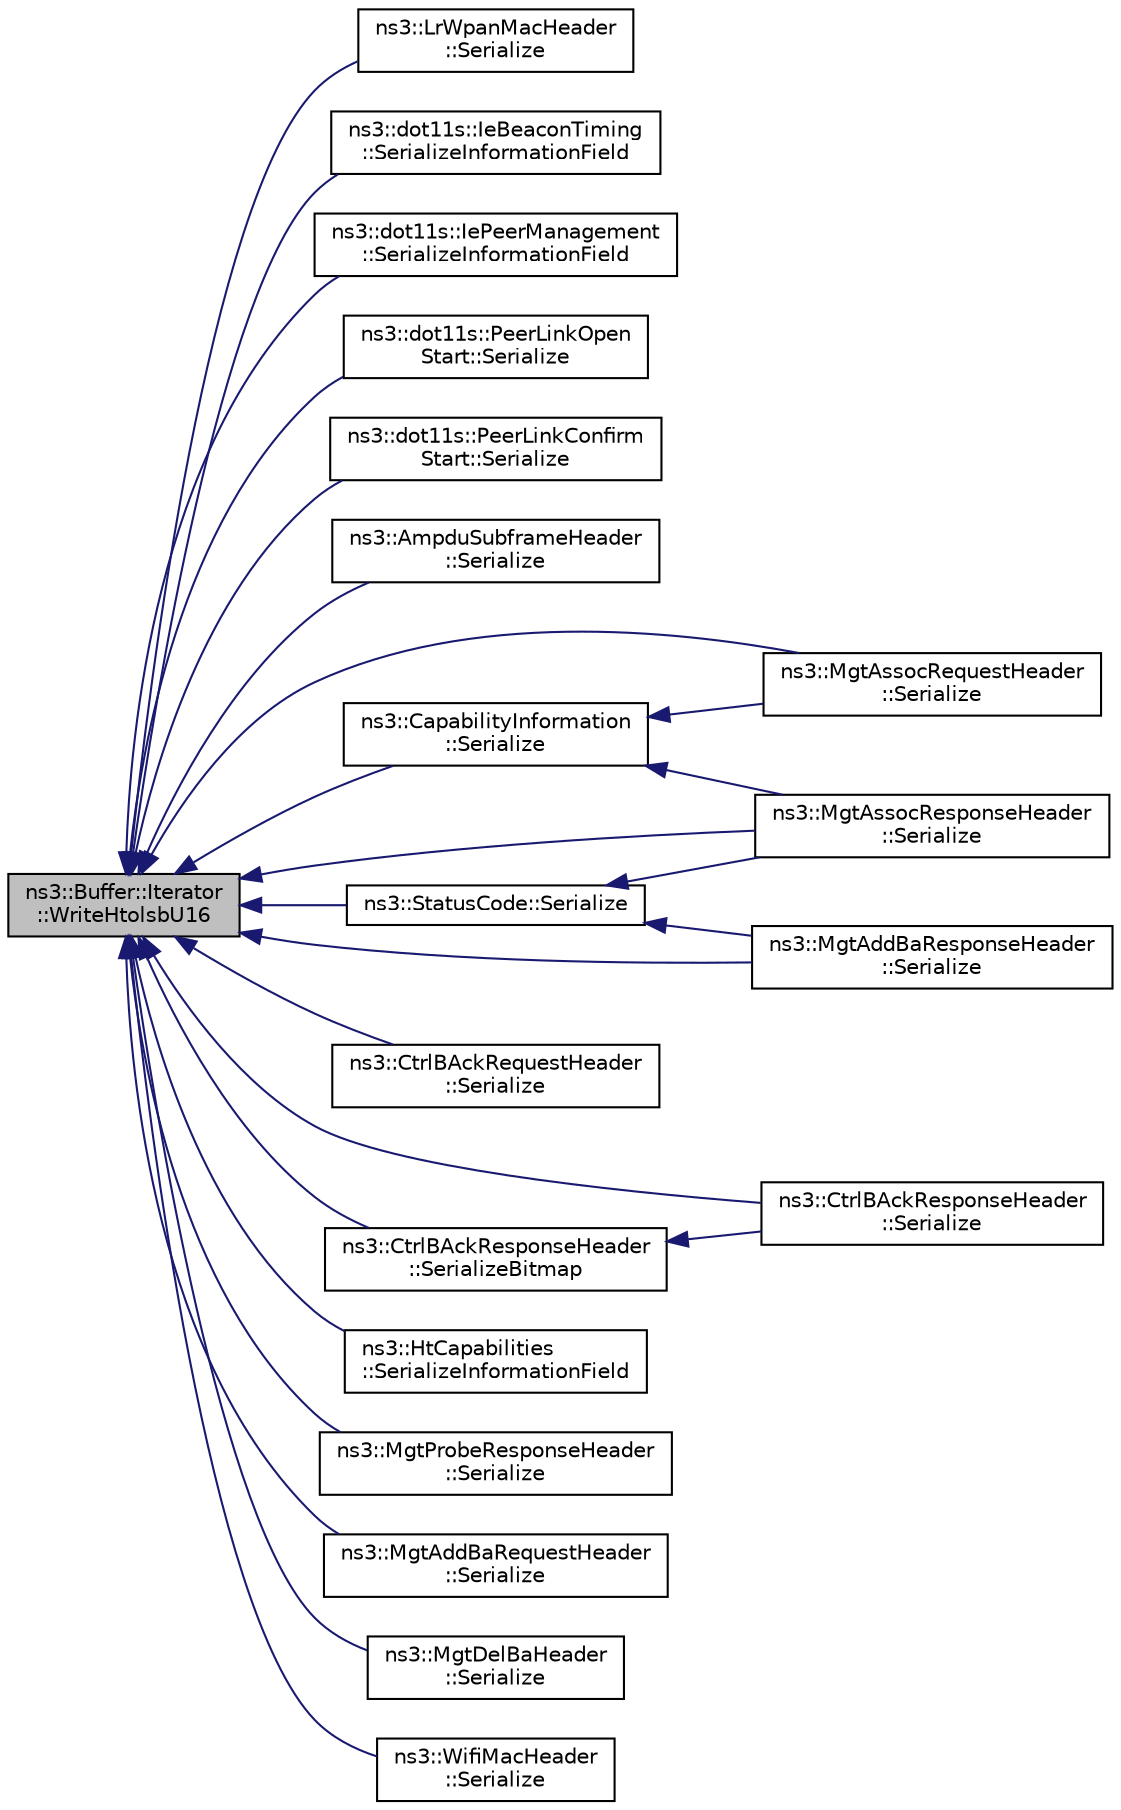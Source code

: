 digraph "ns3::Buffer::Iterator::WriteHtolsbU16"
{
  edge [fontname="Helvetica",fontsize="10",labelfontname="Helvetica",labelfontsize="10"];
  node [fontname="Helvetica",fontsize="10",shape=record];
  rankdir="LR";
  Node1 [label="ns3::Buffer::Iterator\l::WriteHtolsbU16",height=0.2,width=0.4,color="black", fillcolor="grey75", style="filled", fontcolor="black"];
  Node1 -> Node2 [dir="back",color="midnightblue",fontsize="10",style="solid"];
  Node2 [label="ns3::LrWpanMacHeader\l::Serialize",height=0.2,width=0.4,color="black", fillcolor="white", style="filled",URL="$d8/db7/classns3_1_1LrWpanMacHeader.html#ab68c4cf99f2c46ed910f8aec2bc3b61b"];
  Node1 -> Node3 [dir="back",color="midnightblue",fontsize="10",style="solid"];
  Node3 [label="ns3::dot11s::IeBeaconTiming\l::SerializeInformationField",height=0.2,width=0.4,color="black", fillcolor="white", style="filled",URL="$db/d28/classns3_1_1dot11s_1_1IeBeaconTiming.html#adb0b280c030851b413eec4df6ec4e0a9"];
  Node1 -> Node4 [dir="back",color="midnightblue",fontsize="10",style="solid"];
  Node4 [label="ns3::dot11s::IePeerManagement\l::SerializeInformationField",height=0.2,width=0.4,color="black", fillcolor="white", style="filled",URL="$d6/d50/classns3_1_1dot11s_1_1IePeerManagement.html#a32e95e044d5eb1b54c15845b48009730"];
  Node1 -> Node5 [dir="back",color="midnightblue",fontsize="10",style="solid"];
  Node5 [label="ns3::dot11s::PeerLinkOpen\lStart::Serialize",height=0.2,width=0.4,color="black", fillcolor="white", style="filled",URL="$da/d35/classns3_1_1dot11s_1_1PeerLinkOpenStart.html#a1c115bceee658219bbcd1730f1ff07a4"];
  Node1 -> Node6 [dir="back",color="midnightblue",fontsize="10",style="solid"];
  Node6 [label="ns3::dot11s::PeerLinkConfirm\lStart::Serialize",height=0.2,width=0.4,color="black", fillcolor="white", style="filled",URL="$d2/d02/classns3_1_1dot11s_1_1PeerLinkConfirmStart.html#ae31536d19dbb8eb5e76ca881e4798e48"];
  Node1 -> Node7 [dir="back",color="midnightblue",fontsize="10",style="solid"];
  Node7 [label="ns3::AmpduSubframeHeader\l::Serialize",height=0.2,width=0.4,color="black", fillcolor="white", style="filled",URL="$dd/db6/classns3_1_1AmpduSubframeHeader.html#ad8e3ea90c8e73ecae11c3329df1582fc"];
  Node1 -> Node8 [dir="back",color="midnightblue",fontsize="10",style="solid"];
  Node8 [label="ns3::CapabilityInformation\l::Serialize",height=0.2,width=0.4,color="black", fillcolor="white", style="filled",URL="$de/d4d/classns3_1_1CapabilityInformation.html#ae2671dc343fe7d7a756ef5915f2f6aa8"];
  Node8 -> Node9 [dir="back",color="midnightblue",fontsize="10",style="solid"];
  Node9 [label="ns3::MgtAssocRequestHeader\l::Serialize",height=0.2,width=0.4,color="black", fillcolor="white", style="filled",URL="$d6/dec/classns3_1_1MgtAssocRequestHeader.html#a5af209ceffdc8e66f29efe0aed867c6e"];
  Node8 -> Node10 [dir="back",color="midnightblue",fontsize="10",style="solid"];
  Node10 [label="ns3::MgtAssocResponseHeader\l::Serialize",height=0.2,width=0.4,color="black", fillcolor="white", style="filled",URL="$d2/d1d/classns3_1_1MgtAssocResponseHeader.html#a2b3e70a1b228b9f3ca8b8a43068f13a2"];
  Node1 -> Node11 [dir="back",color="midnightblue",fontsize="10",style="solid"];
  Node11 [label="ns3::CtrlBAckRequestHeader\l::Serialize",height=0.2,width=0.4,color="black", fillcolor="white", style="filled",URL="$d9/dda/classns3_1_1CtrlBAckRequestHeader.html#aa03875095d9e42809d799ffd2ffdde7d"];
  Node1 -> Node12 [dir="back",color="midnightblue",fontsize="10",style="solid"];
  Node12 [label="ns3::CtrlBAckResponseHeader\l::Serialize",height=0.2,width=0.4,color="black", fillcolor="white", style="filled",URL="$dd/da2/classns3_1_1CtrlBAckResponseHeader.html#a6897cce5cb77fcaf74f6384cf6d9350c"];
  Node1 -> Node13 [dir="back",color="midnightblue",fontsize="10",style="solid"];
  Node13 [label="ns3::CtrlBAckResponseHeader\l::SerializeBitmap",height=0.2,width=0.4,color="black", fillcolor="white", style="filled",URL="$dd/da2/classns3_1_1CtrlBAckResponseHeader.html#a11654e2bf8bcfe2381a57082fb696368"];
  Node13 -> Node12 [dir="back",color="midnightblue",fontsize="10",style="solid"];
  Node1 -> Node14 [dir="back",color="midnightblue",fontsize="10",style="solid"];
  Node14 [label="ns3::HtCapabilities\l::SerializeInformationField",height=0.2,width=0.4,color="black", fillcolor="white", style="filled",URL="$d8/de7/classns3_1_1HtCapabilities.html#ad4efe09efb638c5e75f32a2c77551476"];
  Node1 -> Node15 [dir="back",color="midnightblue",fontsize="10",style="solid"];
  Node15 [label="ns3::MgtProbeResponseHeader\l::Serialize",height=0.2,width=0.4,color="black", fillcolor="white", style="filled",URL="$d7/d3c/classns3_1_1MgtProbeResponseHeader.html#a721188a210bcccb82dcb65ec389a264d"];
  Node1 -> Node9 [dir="back",color="midnightblue",fontsize="10",style="solid"];
  Node1 -> Node10 [dir="back",color="midnightblue",fontsize="10",style="solid"];
  Node1 -> Node16 [dir="back",color="midnightblue",fontsize="10",style="solid"];
  Node16 [label="ns3::MgtAddBaRequestHeader\l::Serialize",height=0.2,width=0.4,color="black", fillcolor="white", style="filled",URL="$d6/d2d/classns3_1_1MgtAddBaRequestHeader.html#a01eb353911ddac60b43efd72001ae686"];
  Node1 -> Node17 [dir="back",color="midnightblue",fontsize="10",style="solid"];
  Node17 [label="ns3::MgtAddBaResponseHeader\l::Serialize",height=0.2,width=0.4,color="black", fillcolor="white", style="filled",URL="$db/d55/classns3_1_1MgtAddBaResponseHeader.html#a64c18b13920615a98f0a4b15549d479d"];
  Node1 -> Node18 [dir="back",color="midnightblue",fontsize="10",style="solid"];
  Node18 [label="ns3::MgtDelBaHeader\l::Serialize",height=0.2,width=0.4,color="black", fillcolor="white", style="filled",URL="$df/dd8/classns3_1_1MgtDelBaHeader.html#a4686f89157445f923e3aab5849eb90ca"];
  Node1 -> Node19 [dir="back",color="midnightblue",fontsize="10",style="solid"];
  Node19 [label="ns3::StatusCode::Serialize",height=0.2,width=0.4,color="black", fillcolor="white", style="filled",URL="$d1/d37/classns3_1_1StatusCode.html#abebdc2f5497fcca072299400e4ee1b2b"];
  Node19 -> Node10 [dir="back",color="midnightblue",fontsize="10",style="solid"];
  Node19 -> Node17 [dir="back",color="midnightblue",fontsize="10",style="solid"];
  Node1 -> Node20 [dir="back",color="midnightblue",fontsize="10",style="solid"];
  Node20 [label="ns3::WifiMacHeader\l::Serialize",height=0.2,width=0.4,color="black", fillcolor="white", style="filled",URL="$d2/d9b/classns3_1_1WifiMacHeader.html#aa2fe3c343432473fe066a15f91b1470f"];
}
